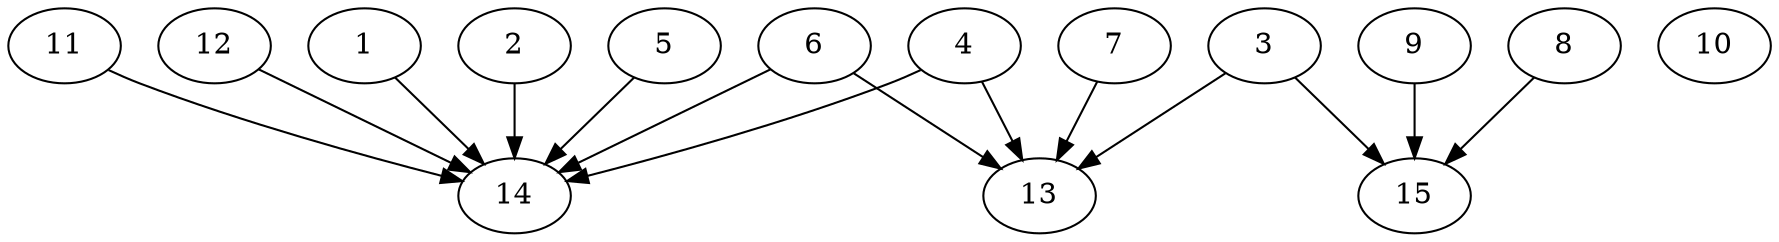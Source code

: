 // DAG automatically generated by daggen at Thu Oct  3 13:59:27 2019
// ./daggen --dot -n 15 --ccr 0.3 --fat 0.9 --regular 0.5 --density 0.7 --mindata 5242880 --maxdata 52428800 
digraph G {
  1 [size="154067627", alpha="0.16", expect_size="46220288"] 
  1 -> 14 [size ="46220288"]
  2 [size="105185280", alpha="0.06", expect_size="31555584"] 
  2 -> 14 [size ="31555584"]
  3 [size="33802240", alpha="0.18", expect_size="10140672"] 
  3 -> 13 [size ="10140672"]
  3 -> 15 [size ="10140672"]
  4 [size="126272853", alpha="0.15", expect_size="37881856"] 
  4 -> 13 [size ="37881856"]
  4 -> 14 [size ="37881856"]
  5 [size="96675840", alpha="0.19", expect_size="29002752"] 
  5 -> 14 [size ="29002752"]
  6 [size="57968640", alpha="0.10", expect_size="17390592"] 
  6 -> 13 [size ="17390592"]
  6 -> 14 [size ="17390592"]
  7 [size="52326400", alpha="0.09", expect_size="15697920"] 
  7 -> 13 [size ="15697920"]
  8 [size="119193600", alpha="0.16", expect_size="35758080"] 
  8 -> 15 [size ="35758080"]
  9 [size="58852693", alpha="0.02", expect_size="17655808"] 
  9 -> 15 [size ="17655808"]
  10 [size="86582613", alpha="0.14", expect_size="25974784"] 
  11 [size="21811200", alpha="0.20", expect_size="6543360"] 
  11 -> 14 [size ="6543360"]
  12 [size="151272107", alpha="0.14", expect_size="45381632"] 
  12 -> 14 [size ="45381632"]
  13 [size="40796160", alpha="0.15", expect_size="12238848"] 
  14 [size="28907520", alpha="0.11", expect_size="8672256"] 
  15 [size="142957227", alpha="0.17", expect_size="42887168"] 
}
